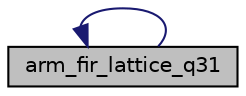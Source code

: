 digraph "arm_fir_lattice_q31"
{
  edge [fontname="Helvetica",fontsize="10",labelfontname="Helvetica",labelfontsize="10"];
  node [fontname="Helvetica",fontsize="10",shape=record];
  rankdir="LR";
  Node11 [label="arm_fir_lattice_q31",height=0.2,width=0.4,color="black", fillcolor="grey75", style="filled", fontcolor="black"];
  Node11 -> Node11 [dir="back",color="midnightblue",fontsize="10",style="solid",fontname="Helvetica"];
}
